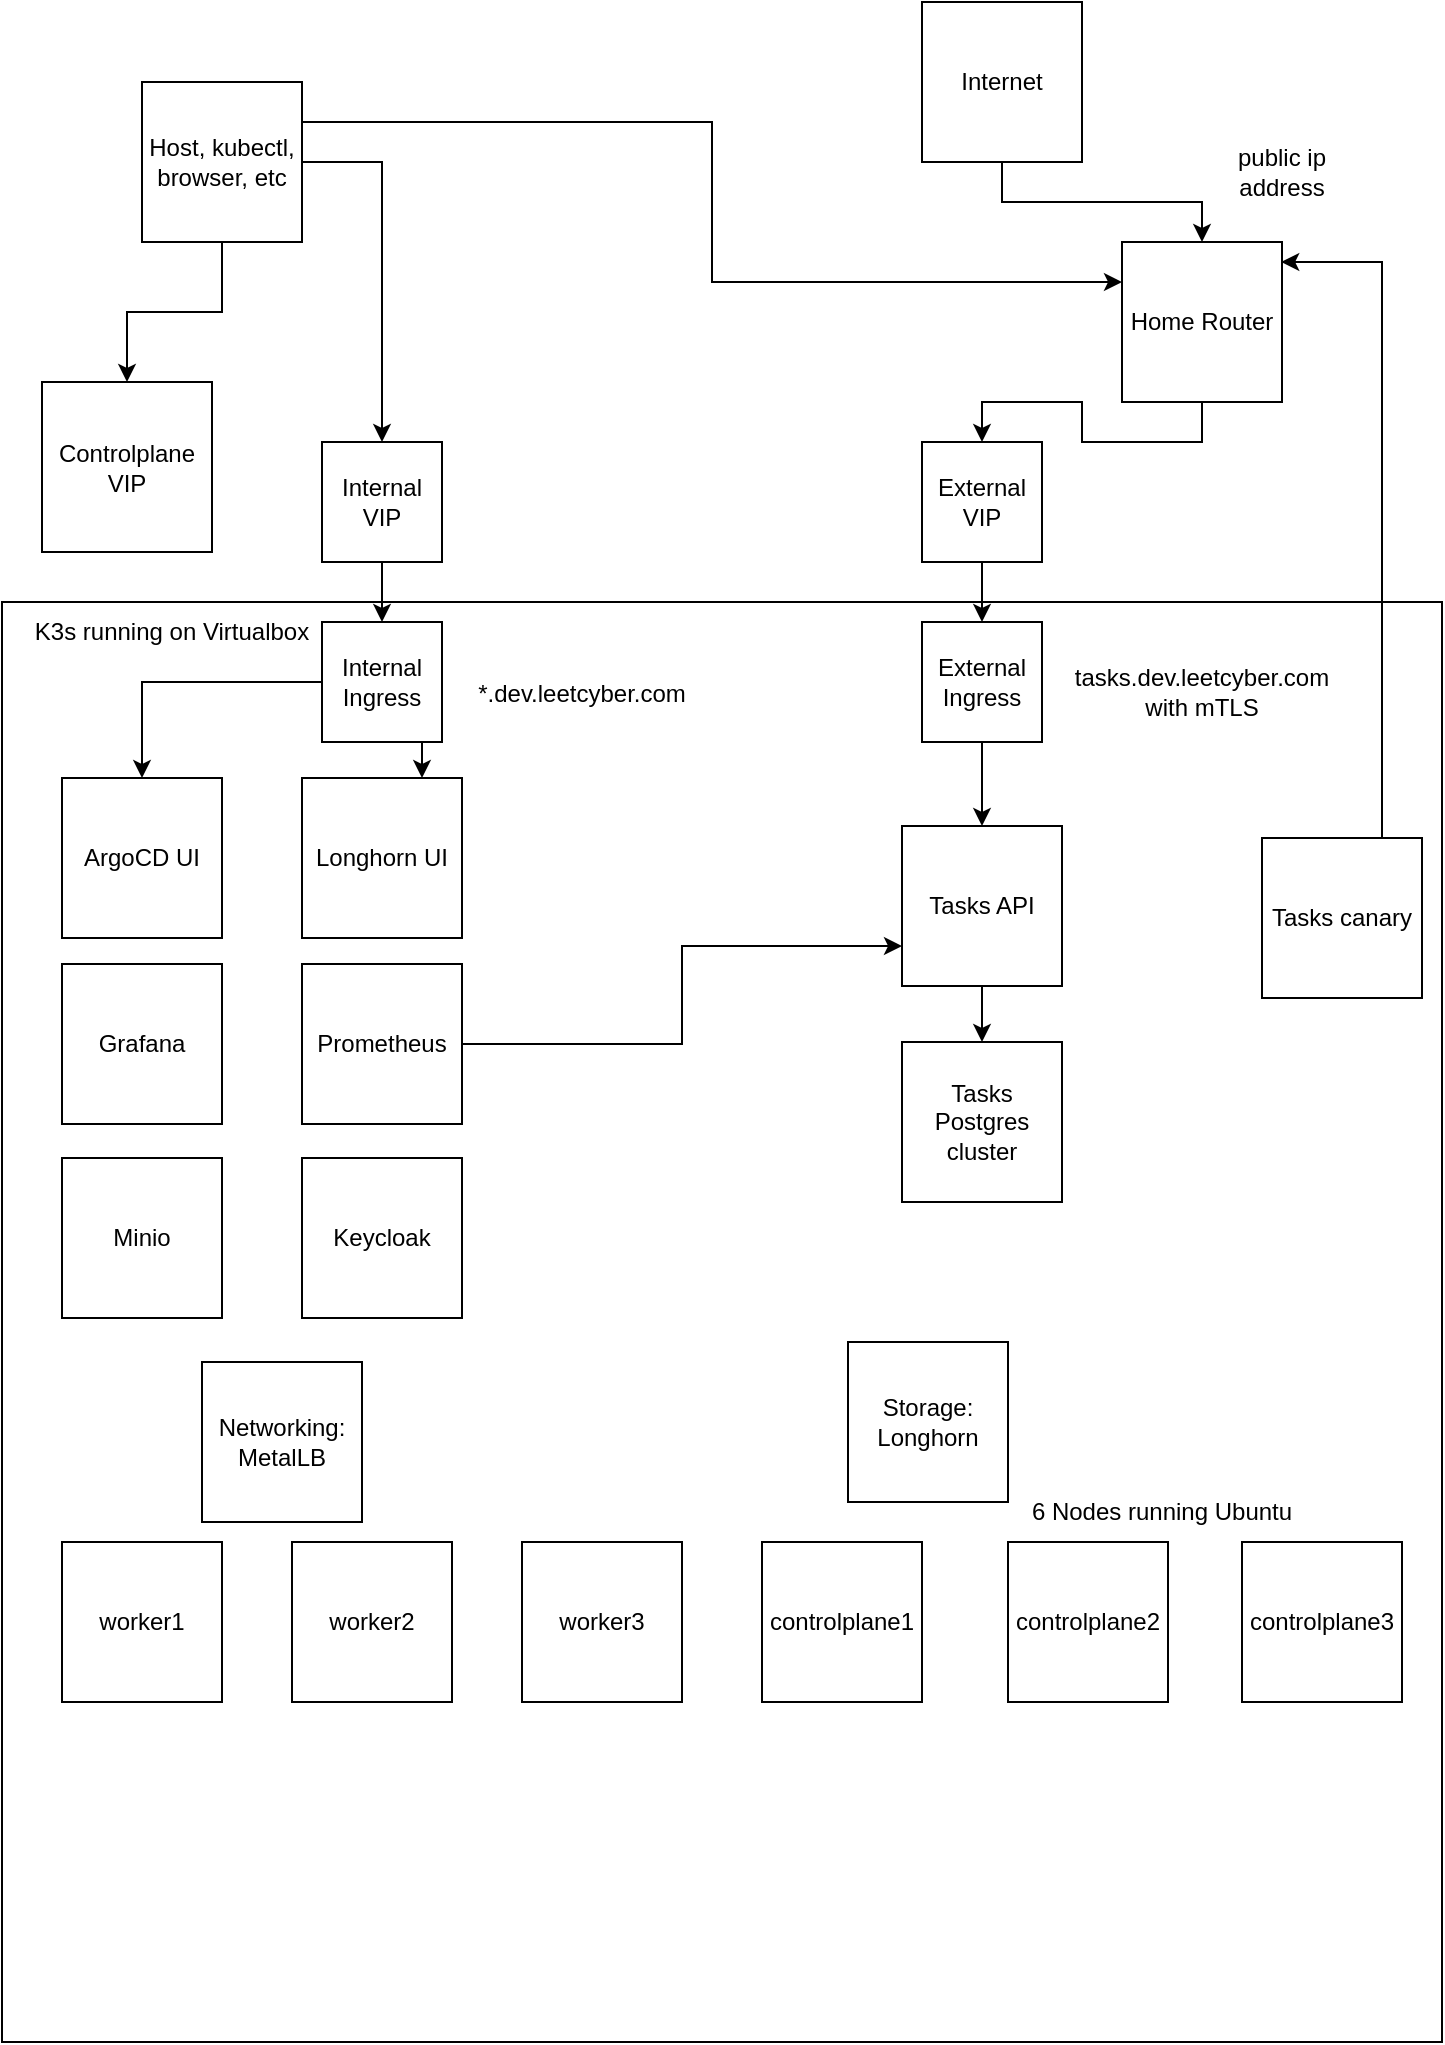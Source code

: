 <mxfile version="20.0.4" type="github">
  <diagram id="1sM6cHCM0CV7x6K7Xjha" name="Page-1">
    <mxGraphModel dx="883" dy="830" grid="1" gridSize="10" guides="1" tooltips="1" connect="1" arrows="1" fold="1" page="1" pageScale="1" pageWidth="850" pageHeight="1100" math="0" shadow="0">
      <root>
        <mxCell id="0" />
        <mxCell id="1" parent="0" />
        <mxCell id="LI0PclK2-1djoViNBEhr-3" value="" style="whiteSpace=wrap;html=1;aspect=fixed;" parent="1" vertex="1">
          <mxGeometry x="60" y="340" width="720" height="720" as="geometry" />
        </mxCell>
        <mxCell id="LI0PclK2-1djoViNBEhr-15" style="edgeStyle=orthogonalEdgeStyle;rounded=0;orthogonalLoop=1;jettySize=auto;html=1;exitX=0.5;exitY=1;exitDx=0;exitDy=0;entryX=0.5;entryY=0;entryDx=0;entryDy=0;" parent="1" source="LI0PclK2-1djoViNBEhr-1" target="LI0PclK2-1djoViNBEhr-7" edge="1">
          <mxGeometry relative="1" as="geometry" />
        </mxCell>
        <mxCell id="LI0PclK2-1djoViNBEhr-1" value="Home Router" style="whiteSpace=wrap;html=1;aspect=fixed;" parent="1" vertex="1">
          <mxGeometry x="620" y="160" width="80" height="80" as="geometry" />
        </mxCell>
        <mxCell id="LI0PclK2-1djoViNBEhr-14" style="edgeStyle=orthogonalEdgeStyle;rounded=0;orthogonalLoop=1;jettySize=auto;html=1;exitX=0.5;exitY=1;exitDx=0;exitDy=0;entryX=0.5;entryY=0;entryDx=0;entryDy=0;" parent="1" source="LI0PclK2-1djoViNBEhr-2" target="LI0PclK2-1djoViNBEhr-1" edge="1">
          <mxGeometry relative="1" as="geometry" />
        </mxCell>
        <mxCell id="LI0PclK2-1djoViNBEhr-2" value="Internet" style="whiteSpace=wrap;html=1;aspect=fixed;" parent="1" vertex="1">
          <mxGeometry x="520" y="40" width="80" height="80" as="geometry" />
        </mxCell>
        <mxCell id="LI0PclK2-1djoViNBEhr-13" style="edgeStyle=orthogonalEdgeStyle;rounded=0;orthogonalLoop=1;jettySize=auto;html=1;exitX=1;exitY=0.5;exitDx=0;exitDy=0;entryX=0.5;entryY=0;entryDx=0;entryDy=0;" parent="1" source="LI0PclK2-1djoViNBEhr-4" target="LI0PclK2-1djoViNBEhr-5" edge="1">
          <mxGeometry relative="1" as="geometry" />
        </mxCell>
        <mxCell id="LI0PclK2-1djoViNBEhr-27" style="edgeStyle=orthogonalEdgeStyle;rounded=0;orthogonalLoop=1;jettySize=auto;html=1;exitX=1;exitY=0.25;exitDx=0;exitDy=0;entryX=0;entryY=0.25;entryDx=0;entryDy=0;" parent="1" source="LI0PclK2-1djoViNBEhr-4" target="LI0PclK2-1djoViNBEhr-1" edge="1">
          <mxGeometry relative="1" as="geometry" />
        </mxCell>
        <mxCell id="7kggBzgsKuwJi84R2C0U-2" style="edgeStyle=orthogonalEdgeStyle;rounded=0;orthogonalLoop=1;jettySize=auto;html=1;exitX=0.5;exitY=1;exitDx=0;exitDy=0;entryX=0.5;entryY=0;entryDx=0;entryDy=0;" edge="1" parent="1" source="LI0PclK2-1djoViNBEhr-4" target="7kggBzgsKuwJi84R2C0U-1">
          <mxGeometry relative="1" as="geometry" />
        </mxCell>
        <mxCell id="LI0PclK2-1djoViNBEhr-4" value="Host, kubectl, browser, etc" style="whiteSpace=wrap;html=1;aspect=fixed;" parent="1" vertex="1">
          <mxGeometry x="130" y="80" width="80" height="80" as="geometry" />
        </mxCell>
        <mxCell id="LI0PclK2-1djoViNBEhr-12" style="edgeStyle=orthogonalEdgeStyle;rounded=0;orthogonalLoop=1;jettySize=auto;html=1;" parent="1" source="LI0PclK2-1djoViNBEhr-5" target="LI0PclK2-1djoViNBEhr-6" edge="1">
          <mxGeometry relative="1" as="geometry" />
        </mxCell>
        <mxCell id="LI0PclK2-1djoViNBEhr-5" value="Internal VIP" style="whiteSpace=wrap;html=1;aspect=fixed;" parent="1" vertex="1">
          <mxGeometry x="220" y="260" width="60" height="60" as="geometry" />
        </mxCell>
        <mxCell id="7kggBzgsKuwJi84R2C0U-6" style="edgeStyle=orthogonalEdgeStyle;rounded=0;orthogonalLoop=1;jettySize=auto;html=1;exitX=0.75;exitY=1;exitDx=0;exitDy=0;entryX=0.75;entryY=0;entryDx=0;entryDy=0;" edge="1" parent="1" source="LI0PclK2-1djoViNBEhr-6" target="LI0PclK2-1djoViNBEhr-17">
          <mxGeometry relative="1" as="geometry" />
        </mxCell>
        <mxCell id="7kggBzgsKuwJi84R2C0U-7" style="edgeStyle=orthogonalEdgeStyle;rounded=0;orthogonalLoop=1;jettySize=auto;html=1;exitX=0;exitY=0.5;exitDx=0;exitDy=0;entryX=0.5;entryY=0;entryDx=0;entryDy=0;" edge="1" parent="1" source="LI0PclK2-1djoViNBEhr-6" target="LI0PclK2-1djoViNBEhr-9">
          <mxGeometry relative="1" as="geometry" />
        </mxCell>
        <mxCell id="LI0PclK2-1djoViNBEhr-6" value="Internal Ingress" style="whiteSpace=wrap;html=1;aspect=fixed;" parent="1" vertex="1">
          <mxGeometry x="220" y="350" width="60" height="60" as="geometry" />
        </mxCell>
        <mxCell id="LI0PclK2-1djoViNBEhr-16" style="edgeStyle=orthogonalEdgeStyle;rounded=0;orthogonalLoop=1;jettySize=auto;html=1;exitX=0.5;exitY=1;exitDx=0;exitDy=0;" parent="1" source="LI0PclK2-1djoViNBEhr-7" target="LI0PclK2-1djoViNBEhr-8" edge="1">
          <mxGeometry relative="1" as="geometry" />
        </mxCell>
        <mxCell id="LI0PclK2-1djoViNBEhr-7" value="External VIP" style="whiteSpace=wrap;html=1;aspect=fixed;" parent="1" vertex="1">
          <mxGeometry x="520" y="260" width="60" height="60" as="geometry" />
        </mxCell>
        <mxCell id="LI0PclK2-1djoViNBEhr-35" style="edgeStyle=orthogonalEdgeStyle;rounded=0;orthogonalLoop=1;jettySize=auto;html=1;exitX=0.5;exitY=1;exitDx=0;exitDy=0;" parent="1" source="LI0PclK2-1djoViNBEhr-8" target="LI0PclK2-1djoViNBEhr-25" edge="1">
          <mxGeometry relative="1" as="geometry" />
        </mxCell>
        <mxCell id="LI0PclK2-1djoViNBEhr-8" value="External Ingress" style="whiteSpace=wrap;html=1;aspect=fixed;" parent="1" vertex="1">
          <mxGeometry x="520" y="350" width="60" height="60" as="geometry" />
        </mxCell>
        <mxCell id="LI0PclK2-1djoViNBEhr-9" value="ArgoCD UI" style="whiteSpace=wrap;html=1;aspect=fixed;" parent="1" vertex="1">
          <mxGeometry x="90" y="428" width="80" height="80" as="geometry" />
        </mxCell>
        <mxCell id="LI0PclK2-1djoViNBEhr-10" value="worker1" style="whiteSpace=wrap;html=1;aspect=fixed;" parent="1" vertex="1">
          <mxGeometry x="90" y="810" width="80" height="80" as="geometry" />
        </mxCell>
        <mxCell id="LI0PclK2-1djoViNBEhr-11" value="K3s running on Virtualbox" style="text;html=1;strokeColor=none;fillColor=none;align=center;verticalAlign=middle;whiteSpace=wrap;rounded=0;" parent="1" vertex="1">
          <mxGeometry x="60" y="340" width="170" height="30" as="geometry" />
        </mxCell>
        <mxCell id="LI0PclK2-1djoViNBEhr-17" value="Longhorn UI" style="whiteSpace=wrap;html=1;aspect=fixed;" parent="1" vertex="1">
          <mxGeometry x="210" y="428" width="80" height="80" as="geometry" />
        </mxCell>
        <mxCell id="LI0PclK2-1djoViNBEhr-18" value="Grafana" style="whiteSpace=wrap;html=1;aspect=fixed;" parent="1" vertex="1">
          <mxGeometry x="90" y="521" width="80" height="80" as="geometry" />
        </mxCell>
        <mxCell id="LI0PclK2-1djoViNBEhr-37" style="edgeStyle=orthogonalEdgeStyle;rounded=0;orthogonalLoop=1;jettySize=auto;html=1;exitX=1;exitY=0.5;exitDx=0;exitDy=0;entryX=0;entryY=0.75;entryDx=0;entryDy=0;" parent="1" source="LI0PclK2-1djoViNBEhr-19" target="LI0PclK2-1djoViNBEhr-25" edge="1">
          <mxGeometry relative="1" as="geometry" />
        </mxCell>
        <mxCell id="LI0PclK2-1djoViNBEhr-19" value="Prometheus" style="whiteSpace=wrap;html=1;aspect=fixed;" parent="1" vertex="1">
          <mxGeometry x="210" y="521" width="80" height="80" as="geometry" />
        </mxCell>
        <mxCell id="LI0PclK2-1djoViNBEhr-20" value="Minio" style="whiteSpace=wrap;html=1;aspect=fixed;" parent="1" vertex="1">
          <mxGeometry x="90" y="618" width="80" height="80" as="geometry" />
        </mxCell>
        <mxCell id="LI0PclK2-1djoViNBEhr-21" value="Keycloak" style="whiteSpace=wrap;html=1;aspect=fixed;" parent="1" vertex="1">
          <mxGeometry x="210" y="618" width="80" height="80" as="geometry" />
        </mxCell>
        <mxCell id="LI0PclK2-1djoViNBEhr-23" value="*.dev.leetcyber.com" style="text;html=1;strokeColor=none;fillColor=none;align=center;verticalAlign=middle;whiteSpace=wrap;rounded=0;" parent="1" vertex="1">
          <mxGeometry x="320" y="371" width="60" height="30" as="geometry" />
        </mxCell>
        <mxCell id="LI0PclK2-1djoViNBEhr-24" value="tasks.dev.leetcyber.com&lt;br&gt;with mTLS" style="text;html=1;strokeColor=none;fillColor=none;align=center;verticalAlign=middle;whiteSpace=wrap;rounded=0;" parent="1" vertex="1">
          <mxGeometry x="630" y="370" width="60" height="30" as="geometry" />
        </mxCell>
        <mxCell id="7kggBzgsKuwJi84R2C0U-5" style="edgeStyle=orthogonalEdgeStyle;rounded=0;orthogonalLoop=1;jettySize=auto;html=1;exitX=0.5;exitY=1;exitDx=0;exitDy=0;entryX=0.5;entryY=0;entryDx=0;entryDy=0;" edge="1" parent="1" source="LI0PclK2-1djoViNBEhr-25" target="LI0PclK2-1djoViNBEhr-26">
          <mxGeometry relative="1" as="geometry" />
        </mxCell>
        <mxCell id="LI0PclK2-1djoViNBEhr-25" value="Tasks API" style="whiteSpace=wrap;html=1;aspect=fixed;" parent="1" vertex="1">
          <mxGeometry x="510" y="452" width="80" height="80" as="geometry" />
        </mxCell>
        <mxCell id="LI0PclK2-1djoViNBEhr-26" value="Tasks Postgres cluster" style="whiteSpace=wrap;html=1;aspect=fixed;" parent="1" vertex="1">
          <mxGeometry x="510" y="560" width="80" height="80" as="geometry" />
        </mxCell>
        <mxCell id="LI0PclK2-1djoViNBEhr-28" value="worker2" style="whiteSpace=wrap;html=1;aspect=fixed;" parent="1" vertex="1">
          <mxGeometry x="205" y="810" width="80" height="80" as="geometry" />
        </mxCell>
        <mxCell id="LI0PclK2-1djoViNBEhr-29" value="worker3" style="whiteSpace=wrap;html=1;aspect=fixed;" parent="1" vertex="1">
          <mxGeometry x="320" y="810" width="80" height="80" as="geometry" />
        </mxCell>
        <mxCell id="LI0PclK2-1djoViNBEhr-30" value="controlplane1" style="whiteSpace=wrap;html=1;aspect=fixed;" parent="1" vertex="1">
          <mxGeometry x="440" y="810" width="80" height="80" as="geometry" />
        </mxCell>
        <mxCell id="LI0PclK2-1djoViNBEhr-31" value="controlplane2" style="whiteSpace=wrap;html=1;aspect=fixed;" parent="1" vertex="1">
          <mxGeometry x="563" y="810" width="80" height="80" as="geometry" />
        </mxCell>
        <mxCell id="LI0PclK2-1djoViNBEhr-32" value="controlplane3" style="whiteSpace=wrap;html=1;aspect=fixed;" parent="1" vertex="1">
          <mxGeometry x="680" y="810" width="80" height="80" as="geometry" />
        </mxCell>
        <mxCell id="LI0PclK2-1djoViNBEhr-33" value="Networking: MetalLB" style="whiteSpace=wrap;html=1;aspect=fixed;" parent="1" vertex="1">
          <mxGeometry x="160" y="720" width="80" height="80" as="geometry" />
        </mxCell>
        <mxCell id="LI0PclK2-1djoViNBEhr-34" value="Storage: Longhorn" style="whiteSpace=wrap;html=1;aspect=fixed;" parent="1" vertex="1">
          <mxGeometry x="483" y="710" width="80" height="80" as="geometry" />
        </mxCell>
        <mxCell id="LI0PclK2-1djoViNBEhr-38" value="public ip address" style="text;html=1;strokeColor=none;fillColor=none;align=center;verticalAlign=middle;whiteSpace=wrap;rounded=0;" parent="1" vertex="1">
          <mxGeometry x="670" y="110" width="60" height="30" as="geometry" />
        </mxCell>
        <mxCell id="LI0PclK2-1djoViNBEhr-41" style="edgeStyle=orthogonalEdgeStyle;rounded=0;orthogonalLoop=1;jettySize=auto;html=1;exitX=0.75;exitY=0;exitDx=0;exitDy=0;entryX=0.995;entryY=0.125;entryDx=0;entryDy=0;entryPerimeter=0;" parent="1" source="LI0PclK2-1djoViNBEhr-40" target="LI0PclK2-1djoViNBEhr-1" edge="1">
          <mxGeometry relative="1" as="geometry" />
        </mxCell>
        <mxCell id="LI0PclK2-1djoViNBEhr-40" value="Tasks canary" style="whiteSpace=wrap;html=1;aspect=fixed;" parent="1" vertex="1">
          <mxGeometry x="690" y="458" width="80" height="80" as="geometry" />
        </mxCell>
        <mxCell id="LI0PclK2-1djoViNBEhr-42" value="6 Nodes running Ubuntu" style="text;html=1;strokeColor=none;fillColor=none;align=center;verticalAlign=middle;whiteSpace=wrap;rounded=0;" parent="1" vertex="1">
          <mxGeometry x="555" y="780" width="170" height="30" as="geometry" />
        </mxCell>
        <mxCell id="7kggBzgsKuwJi84R2C0U-1" value="Controlplane VIP" style="whiteSpace=wrap;html=1;aspect=fixed;" vertex="1" parent="1">
          <mxGeometry x="80" y="230" width="85" height="85" as="geometry" />
        </mxCell>
      </root>
    </mxGraphModel>
  </diagram>
</mxfile>
